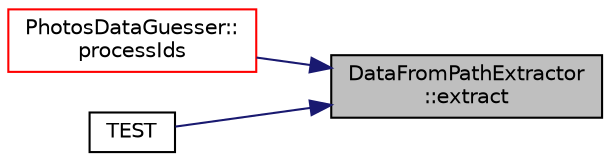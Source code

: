 digraph "DataFromPathExtractor::extract"
{
 // LATEX_PDF_SIZE
  edge [fontname="Helvetica",fontsize="10",labelfontname="Helvetica",labelfontsize="10"];
  node [fontname="Helvetica",fontsize="10",shape=record];
  rankdir="RL";
  Node1 [label="DataFromPathExtractor\l::extract",height=0.2,width=0.4,color="black", fillcolor="grey75", style="filled", fontcolor="black",tooltip=" "];
  Node1 -> Node2 [dir="back",color="midnightblue",fontsize="10",style="solid",fontname="Helvetica"];
  Node2 [label="PhotosDataGuesser::\lprocessIds",height=0.2,width=0.4,color="red", fillcolor="white", style="filled",URL="$class_photos_data_guesser.html#a0c4d77b18414fe4f4612e187c13c5f20",tooltip=" "];
  Node1 -> Node6 [dir="back",color="midnightblue",fontsize="10",style="solid",fontname="Helvetica"];
  Node6 [label="TEST",height=0.2,width=0.4,color="black", fillcolor="white", style="filled",URL="$data__from__path__extractor__tests_8cpp.html#a6ac489c9d639796379f3f272cf4dbf59",tooltip=" "];
}
